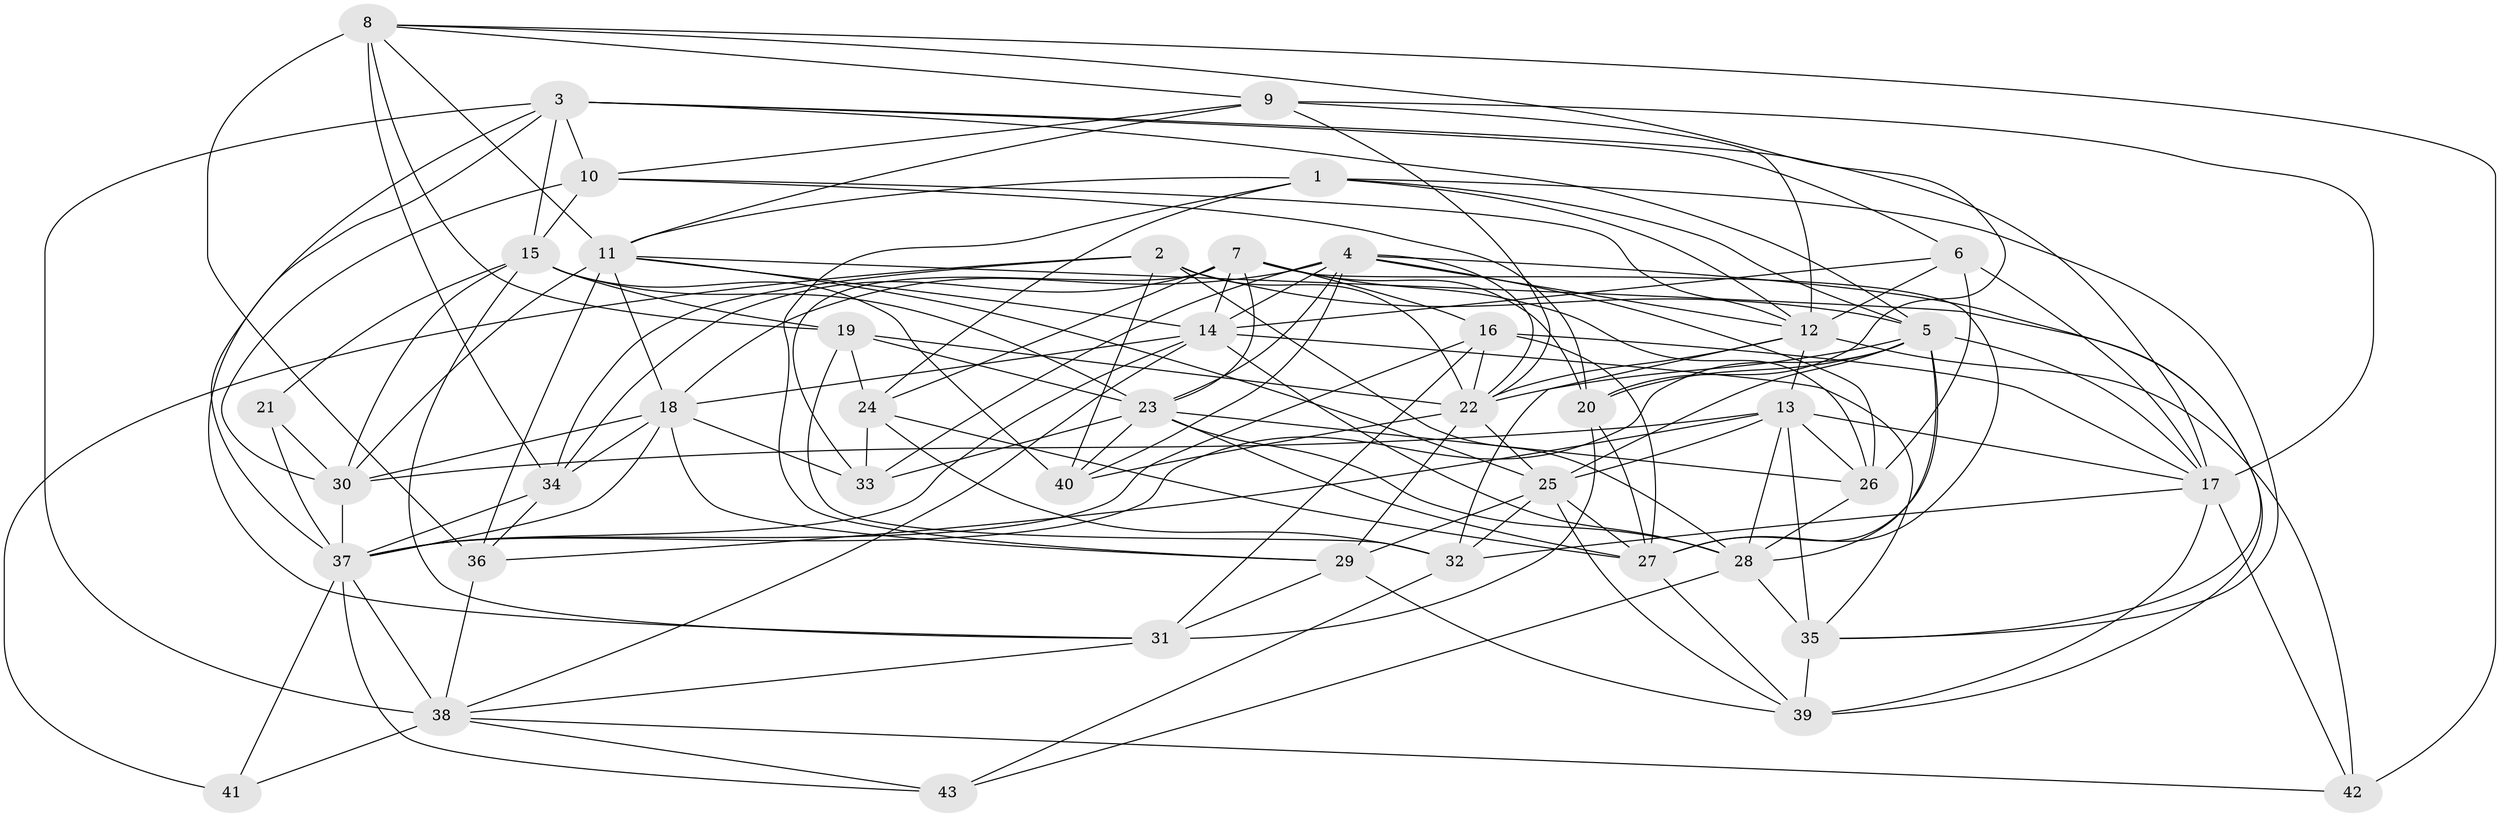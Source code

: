 // original degree distribution, {4: 1.0}
// Generated by graph-tools (version 1.1) at 2025/53/03/04/25 22:53:56]
// undirected, 43 vertices, 148 edges
graph export_dot {
  node [color=gray90,style=filled];
  1;
  2;
  3;
  4;
  5;
  6;
  7;
  8;
  9;
  10;
  11;
  12;
  13;
  14;
  15;
  16;
  17;
  18;
  19;
  20;
  21;
  22;
  23;
  24;
  25;
  26;
  27;
  28;
  29;
  30;
  31;
  32;
  33;
  34;
  35;
  36;
  37;
  38;
  39;
  40;
  41;
  42;
  43;
  1 -- 5 [weight=1.0];
  1 -- 11 [weight=1.0];
  1 -- 12 [weight=2.0];
  1 -- 24 [weight=1.0];
  1 -- 29 [weight=2.0];
  1 -- 35 [weight=1.0];
  2 -- 5 [weight=1.0];
  2 -- 22 [weight=1.0];
  2 -- 28 [weight=3.0];
  2 -- 34 [weight=1.0];
  2 -- 40 [weight=1.0];
  2 -- 41 [weight=1.0];
  3 -- 5 [weight=2.0];
  3 -- 6 [weight=1.0];
  3 -- 10 [weight=2.0];
  3 -- 15 [weight=2.0];
  3 -- 17 [weight=1.0];
  3 -- 31 [weight=1.0];
  3 -- 37 [weight=1.0];
  3 -- 38 [weight=2.0];
  4 -- 12 [weight=1.0];
  4 -- 14 [weight=1.0];
  4 -- 18 [weight=1.0];
  4 -- 22 [weight=1.0];
  4 -- 23 [weight=1.0];
  4 -- 26 [weight=2.0];
  4 -- 33 [weight=2.0];
  4 -- 35 [weight=1.0];
  4 -- 40 [weight=2.0];
  5 -- 17 [weight=1.0];
  5 -- 20 [weight=1.0];
  5 -- 22 [weight=1.0];
  5 -- 25 [weight=2.0];
  5 -- 27 [weight=1.0];
  5 -- 28 [weight=1.0];
  5 -- 37 [weight=1.0];
  6 -- 12 [weight=1.0];
  6 -- 14 [weight=1.0];
  6 -- 17 [weight=2.0];
  6 -- 26 [weight=1.0];
  7 -- 14 [weight=2.0];
  7 -- 16 [weight=1.0];
  7 -- 20 [weight=1.0];
  7 -- 23 [weight=1.0];
  7 -- 24 [weight=2.0];
  7 -- 26 [weight=1.0];
  7 -- 27 [weight=1.0];
  7 -- 33 [weight=1.0];
  7 -- 34 [weight=2.0];
  8 -- 9 [weight=1.0];
  8 -- 11 [weight=1.0];
  8 -- 19 [weight=2.0];
  8 -- 20 [weight=1.0];
  8 -- 34 [weight=1.0];
  8 -- 36 [weight=3.0];
  8 -- 42 [weight=1.0];
  9 -- 10 [weight=1.0];
  9 -- 11 [weight=1.0];
  9 -- 12 [weight=1.0];
  9 -- 17 [weight=1.0];
  9 -- 22 [weight=1.0];
  10 -- 12 [weight=1.0];
  10 -- 15 [weight=2.0];
  10 -- 20 [weight=1.0];
  10 -- 30 [weight=1.0];
  11 -- 14 [weight=1.0];
  11 -- 18 [weight=1.0];
  11 -- 25 [weight=2.0];
  11 -- 30 [weight=1.0];
  11 -- 36 [weight=1.0];
  11 -- 39 [weight=1.0];
  12 -- 13 [weight=1.0];
  12 -- 22 [weight=1.0];
  12 -- 32 [weight=1.0];
  12 -- 42 [weight=1.0];
  13 -- 17 [weight=1.0];
  13 -- 25 [weight=1.0];
  13 -- 26 [weight=1.0];
  13 -- 28 [weight=1.0];
  13 -- 30 [weight=2.0];
  13 -- 35 [weight=2.0];
  13 -- 36 [weight=1.0];
  14 -- 18 [weight=1.0];
  14 -- 28 [weight=1.0];
  14 -- 35 [weight=1.0];
  14 -- 37 [weight=1.0];
  14 -- 38 [weight=1.0];
  15 -- 19 [weight=1.0];
  15 -- 21 [weight=1.0];
  15 -- 23 [weight=1.0];
  15 -- 30 [weight=1.0];
  15 -- 31 [weight=1.0];
  15 -- 40 [weight=1.0];
  16 -- 17 [weight=3.0];
  16 -- 22 [weight=1.0];
  16 -- 27 [weight=1.0];
  16 -- 31 [weight=1.0];
  16 -- 37 [weight=1.0];
  17 -- 32 [weight=1.0];
  17 -- 39 [weight=1.0];
  17 -- 42 [weight=1.0];
  18 -- 29 [weight=1.0];
  18 -- 30 [weight=1.0];
  18 -- 33 [weight=1.0];
  18 -- 34 [weight=1.0];
  18 -- 37 [weight=1.0];
  19 -- 22 [weight=3.0];
  19 -- 23 [weight=2.0];
  19 -- 24 [weight=1.0];
  19 -- 32 [weight=1.0];
  20 -- 27 [weight=1.0];
  20 -- 31 [weight=1.0];
  21 -- 30 [weight=1.0];
  21 -- 37 [weight=2.0];
  22 -- 25 [weight=1.0];
  22 -- 29 [weight=1.0];
  22 -- 40 [weight=1.0];
  23 -- 26 [weight=1.0];
  23 -- 27 [weight=1.0];
  23 -- 28 [weight=1.0];
  23 -- 33 [weight=1.0];
  23 -- 40 [weight=1.0];
  24 -- 27 [weight=4.0];
  24 -- 32 [weight=1.0];
  24 -- 33 [weight=1.0];
  25 -- 27 [weight=2.0];
  25 -- 29 [weight=2.0];
  25 -- 32 [weight=1.0];
  25 -- 39 [weight=1.0];
  26 -- 28 [weight=2.0];
  27 -- 39 [weight=1.0];
  28 -- 35 [weight=2.0];
  28 -- 43 [weight=1.0];
  29 -- 31 [weight=1.0];
  29 -- 39 [weight=1.0];
  30 -- 37 [weight=1.0];
  31 -- 38 [weight=1.0];
  32 -- 43 [weight=1.0];
  34 -- 36 [weight=2.0];
  34 -- 37 [weight=1.0];
  35 -- 39 [weight=1.0];
  36 -- 38 [weight=1.0];
  37 -- 38 [weight=1.0];
  37 -- 41 [weight=1.0];
  37 -- 43 [weight=1.0];
  38 -- 41 [weight=2.0];
  38 -- 42 [weight=1.0];
  38 -- 43 [weight=1.0];
}
